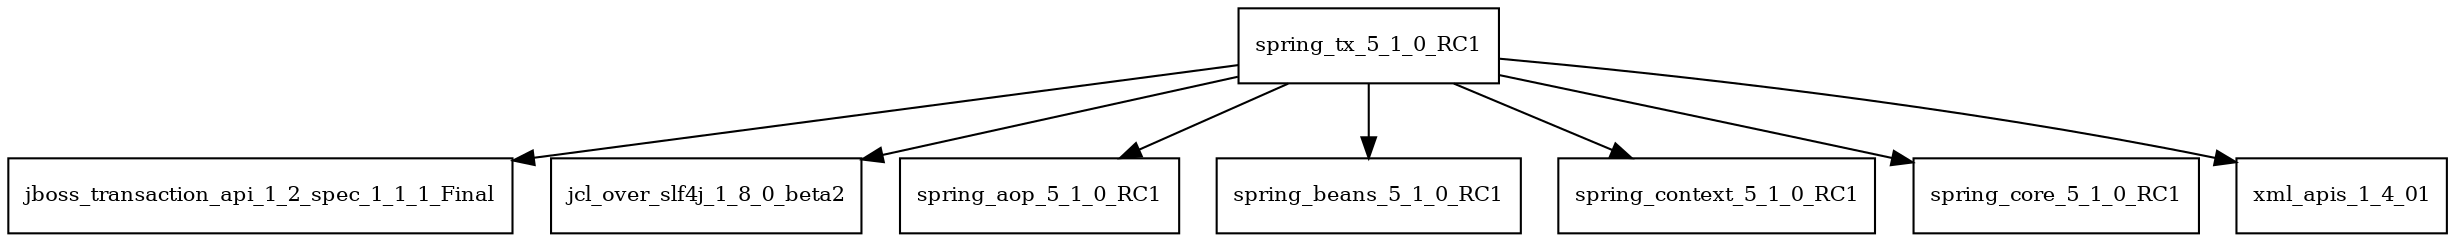 digraph spring_tx_5_1_0_RC1_dependencies {
  node [shape = box, fontsize=10.0];
  spring_tx_5_1_0_RC1 -> jboss_transaction_api_1_2_spec_1_1_1_Final;
  spring_tx_5_1_0_RC1 -> jcl_over_slf4j_1_8_0_beta2;
  spring_tx_5_1_0_RC1 -> spring_aop_5_1_0_RC1;
  spring_tx_5_1_0_RC1 -> spring_beans_5_1_0_RC1;
  spring_tx_5_1_0_RC1 -> spring_context_5_1_0_RC1;
  spring_tx_5_1_0_RC1 -> spring_core_5_1_0_RC1;
  spring_tx_5_1_0_RC1 -> xml_apis_1_4_01;
}
